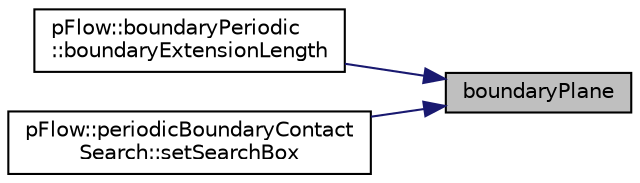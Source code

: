 digraph "boundaryPlane"
{
 // LATEX_PDF_SIZE
  edge [fontname="Helvetica",fontsize="10",labelfontname="Helvetica",labelfontsize="10"];
  node [fontname="Helvetica",fontsize="10",shape=record];
  rankdir="RL";
  Node1 [label="boundaryPlane",height=0.2,width=0.4,color="black", fillcolor="grey75", style="filled", fontcolor="black",tooltip="the actual boundary plane of this boundary"];
  Node1 -> Node2 [dir="back",color="midnightblue",fontsize="10",style="solid",fontname="Helvetica"];
  Node2 [label="pFlow::boundaryPeriodic\l::boundaryExtensionLength",height=0.2,width=0.4,color="black", fillcolor="white", style="filled",URL="$classpFlow_1_1boundaryPeriodic.html#a8f1aea372a6cfb0a0a45ca32ad5d287a",tooltip="The extention length (in vector form) for the boundary as required by each boundary type."];
  Node1 -> Node3 [dir="back",color="midnightblue",fontsize="10",style="solid",fontname="Helvetica"];
  Node3 [label="pFlow::periodicBoundaryContact\lSearch::setSearchBox",height=0.2,width=0.4,color="black", fillcolor="white", style="filled",URL="$classpFlow_1_1periodicBoundaryContactSearch.html#a22520a8bdc9c917da2d44eff2eb4648d",tooltip=" "];
}
